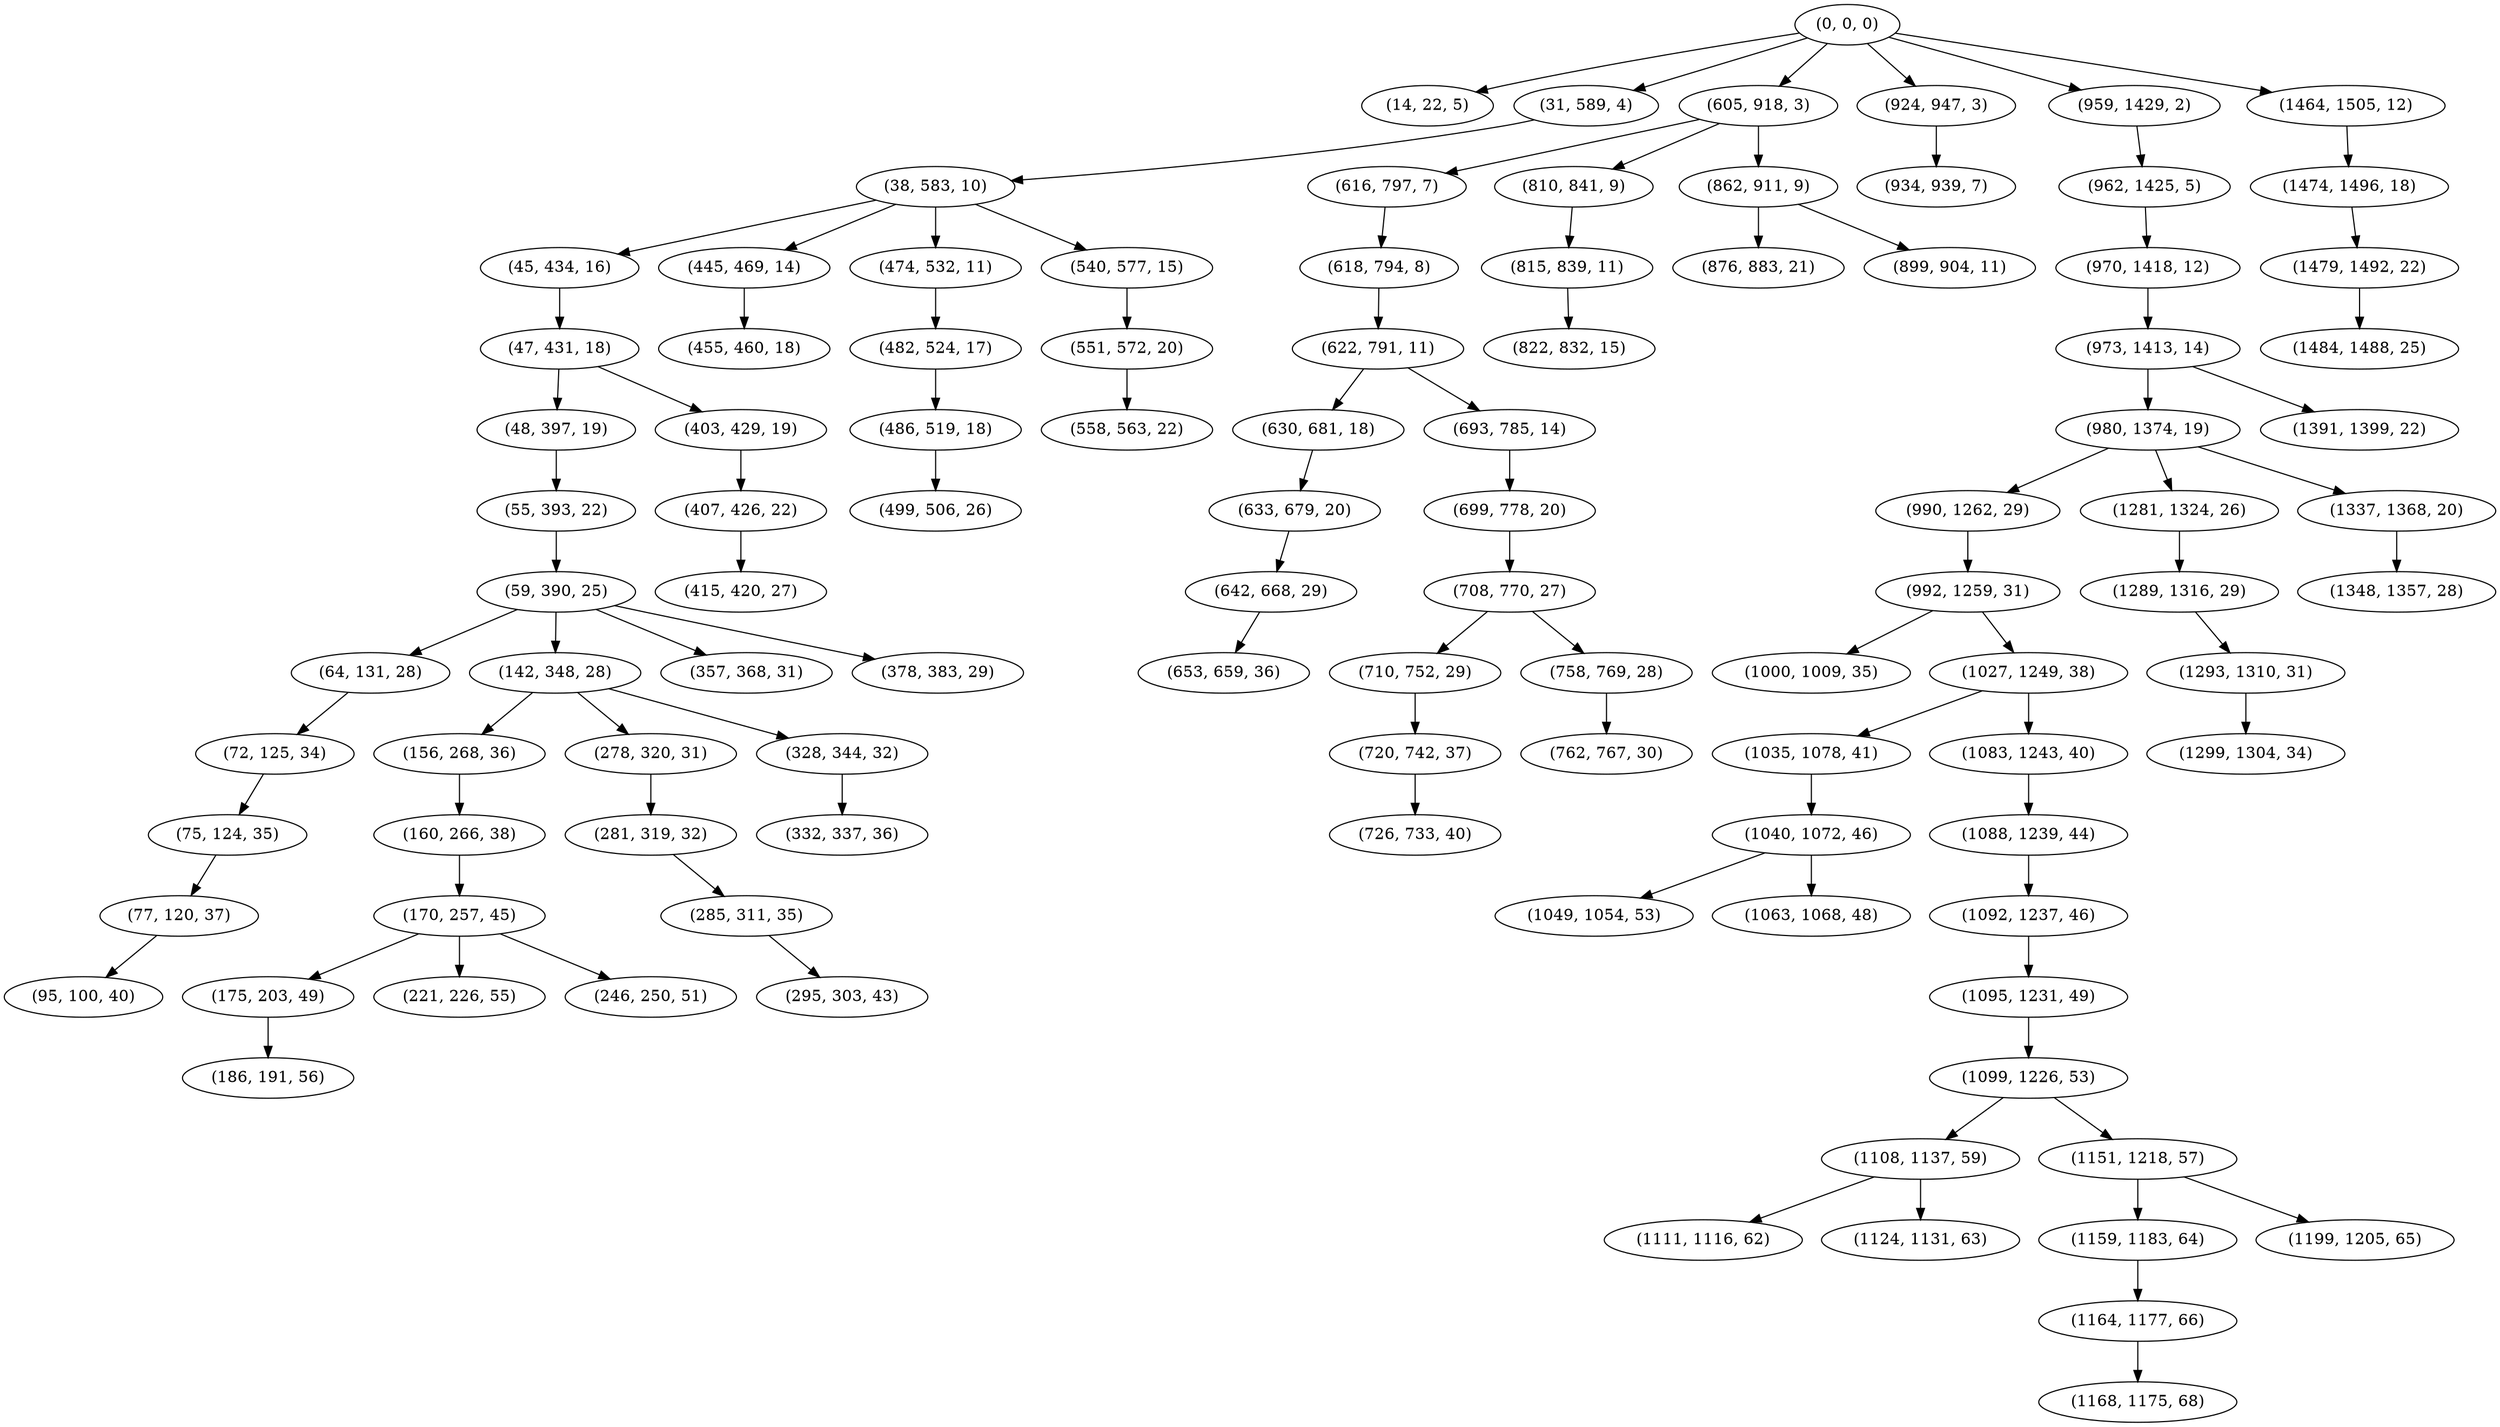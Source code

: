 digraph tree {
    "(0, 0, 0)";
    "(14, 22, 5)";
    "(31, 589, 4)";
    "(38, 583, 10)";
    "(45, 434, 16)";
    "(47, 431, 18)";
    "(48, 397, 19)";
    "(55, 393, 22)";
    "(59, 390, 25)";
    "(64, 131, 28)";
    "(72, 125, 34)";
    "(75, 124, 35)";
    "(77, 120, 37)";
    "(95, 100, 40)";
    "(142, 348, 28)";
    "(156, 268, 36)";
    "(160, 266, 38)";
    "(170, 257, 45)";
    "(175, 203, 49)";
    "(186, 191, 56)";
    "(221, 226, 55)";
    "(246, 250, 51)";
    "(278, 320, 31)";
    "(281, 319, 32)";
    "(285, 311, 35)";
    "(295, 303, 43)";
    "(328, 344, 32)";
    "(332, 337, 36)";
    "(357, 368, 31)";
    "(378, 383, 29)";
    "(403, 429, 19)";
    "(407, 426, 22)";
    "(415, 420, 27)";
    "(445, 469, 14)";
    "(455, 460, 18)";
    "(474, 532, 11)";
    "(482, 524, 17)";
    "(486, 519, 18)";
    "(499, 506, 26)";
    "(540, 577, 15)";
    "(551, 572, 20)";
    "(558, 563, 22)";
    "(605, 918, 3)";
    "(616, 797, 7)";
    "(618, 794, 8)";
    "(622, 791, 11)";
    "(630, 681, 18)";
    "(633, 679, 20)";
    "(642, 668, 29)";
    "(653, 659, 36)";
    "(693, 785, 14)";
    "(699, 778, 20)";
    "(708, 770, 27)";
    "(710, 752, 29)";
    "(720, 742, 37)";
    "(726, 733, 40)";
    "(758, 769, 28)";
    "(762, 767, 30)";
    "(810, 841, 9)";
    "(815, 839, 11)";
    "(822, 832, 15)";
    "(862, 911, 9)";
    "(876, 883, 21)";
    "(899, 904, 11)";
    "(924, 947, 3)";
    "(934, 939, 7)";
    "(959, 1429, 2)";
    "(962, 1425, 5)";
    "(970, 1418, 12)";
    "(973, 1413, 14)";
    "(980, 1374, 19)";
    "(990, 1262, 29)";
    "(992, 1259, 31)";
    "(1000, 1009, 35)";
    "(1027, 1249, 38)";
    "(1035, 1078, 41)";
    "(1040, 1072, 46)";
    "(1049, 1054, 53)";
    "(1063, 1068, 48)";
    "(1083, 1243, 40)";
    "(1088, 1239, 44)";
    "(1092, 1237, 46)";
    "(1095, 1231, 49)";
    "(1099, 1226, 53)";
    "(1108, 1137, 59)";
    "(1111, 1116, 62)";
    "(1124, 1131, 63)";
    "(1151, 1218, 57)";
    "(1159, 1183, 64)";
    "(1164, 1177, 66)";
    "(1168, 1175, 68)";
    "(1199, 1205, 65)";
    "(1281, 1324, 26)";
    "(1289, 1316, 29)";
    "(1293, 1310, 31)";
    "(1299, 1304, 34)";
    "(1337, 1368, 20)";
    "(1348, 1357, 28)";
    "(1391, 1399, 22)";
    "(1464, 1505, 12)";
    "(1474, 1496, 18)";
    "(1479, 1492, 22)";
    "(1484, 1488, 25)";
    "(0, 0, 0)" -> "(14, 22, 5)";
    "(0, 0, 0)" -> "(31, 589, 4)";
    "(0, 0, 0)" -> "(605, 918, 3)";
    "(0, 0, 0)" -> "(924, 947, 3)";
    "(0, 0, 0)" -> "(959, 1429, 2)";
    "(0, 0, 0)" -> "(1464, 1505, 12)";
    "(31, 589, 4)" -> "(38, 583, 10)";
    "(38, 583, 10)" -> "(45, 434, 16)";
    "(38, 583, 10)" -> "(445, 469, 14)";
    "(38, 583, 10)" -> "(474, 532, 11)";
    "(38, 583, 10)" -> "(540, 577, 15)";
    "(45, 434, 16)" -> "(47, 431, 18)";
    "(47, 431, 18)" -> "(48, 397, 19)";
    "(47, 431, 18)" -> "(403, 429, 19)";
    "(48, 397, 19)" -> "(55, 393, 22)";
    "(55, 393, 22)" -> "(59, 390, 25)";
    "(59, 390, 25)" -> "(64, 131, 28)";
    "(59, 390, 25)" -> "(142, 348, 28)";
    "(59, 390, 25)" -> "(357, 368, 31)";
    "(59, 390, 25)" -> "(378, 383, 29)";
    "(64, 131, 28)" -> "(72, 125, 34)";
    "(72, 125, 34)" -> "(75, 124, 35)";
    "(75, 124, 35)" -> "(77, 120, 37)";
    "(77, 120, 37)" -> "(95, 100, 40)";
    "(142, 348, 28)" -> "(156, 268, 36)";
    "(142, 348, 28)" -> "(278, 320, 31)";
    "(142, 348, 28)" -> "(328, 344, 32)";
    "(156, 268, 36)" -> "(160, 266, 38)";
    "(160, 266, 38)" -> "(170, 257, 45)";
    "(170, 257, 45)" -> "(175, 203, 49)";
    "(170, 257, 45)" -> "(221, 226, 55)";
    "(170, 257, 45)" -> "(246, 250, 51)";
    "(175, 203, 49)" -> "(186, 191, 56)";
    "(278, 320, 31)" -> "(281, 319, 32)";
    "(281, 319, 32)" -> "(285, 311, 35)";
    "(285, 311, 35)" -> "(295, 303, 43)";
    "(328, 344, 32)" -> "(332, 337, 36)";
    "(403, 429, 19)" -> "(407, 426, 22)";
    "(407, 426, 22)" -> "(415, 420, 27)";
    "(445, 469, 14)" -> "(455, 460, 18)";
    "(474, 532, 11)" -> "(482, 524, 17)";
    "(482, 524, 17)" -> "(486, 519, 18)";
    "(486, 519, 18)" -> "(499, 506, 26)";
    "(540, 577, 15)" -> "(551, 572, 20)";
    "(551, 572, 20)" -> "(558, 563, 22)";
    "(605, 918, 3)" -> "(616, 797, 7)";
    "(605, 918, 3)" -> "(810, 841, 9)";
    "(605, 918, 3)" -> "(862, 911, 9)";
    "(616, 797, 7)" -> "(618, 794, 8)";
    "(618, 794, 8)" -> "(622, 791, 11)";
    "(622, 791, 11)" -> "(630, 681, 18)";
    "(622, 791, 11)" -> "(693, 785, 14)";
    "(630, 681, 18)" -> "(633, 679, 20)";
    "(633, 679, 20)" -> "(642, 668, 29)";
    "(642, 668, 29)" -> "(653, 659, 36)";
    "(693, 785, 14)" -> "(699, 778, 20)";
    "(699, 778, 20)" -> "(708, 770, 27)";
    "(708, 770, 27)" -> "(710, 752, 29)";
    "(708, 770, 27)" -> "(758, 769, 28)";
    "(710, 752, 29)" -> "(720, 742, 37)";
    "(720, 742, 37)" -> "(726, 733, 40)";
    "(758, 769, 28)" -> "(762, 767, 30)";
    "(810, 841, 9)" -> "(815, 839, 11)";
    "(815, 839, 11)" -> "(822, 832, 15)";
    "(862, 911, 9)" -> "(876, 883, 21)";
    "(862, 911, 9)" -> "(899, 904, 11)";
    "(924, 947, 3)" -> "(934, 939, 7)";
    "(959, 1429, 2)" -> "(962, 1425, 5)";
    "(962, 1425, 5)" -> "(970, 1418, 12)";
    "(970, 1418, 12)" -> "(973, 1413, 14)";
    "(973, 1413, 14)" -> "(980, 1374, 19)";
    "(973, 1413, 14)" -> "(1391, 1399, 22)";
    "(980, 1374, 19)" -> "(990, 1262, 29)";
    "(980, 1374, 19)" -> "(1281, 1324, 26)";
    "(980, 1374, 19)" -> "(1337, 1368, 20)";
    "(990, 1262, 29)" -> "(992, 1259, 31)";
    "(992, 1259, 31)" -> "(1000, 1009, 35)";
    "(992, 1259, 31)" -> "(1027, 1249, 38)";
    "(1027, 1249, 38)" -> "(1035, 1078, 41)";
    "(1027, 1249, 38)" -> "(1083, 1243, 40)";
    "(1035, 1078, 41)" -> "(1040, 1072, 46)";
    "(1040, 1072, 46)" -> "(1049, 1054, 53)";
    "(1040, 1072, 46)" -> "(1063, 1068, 48)";
    "(1083, 1243, 40)" -> "(1088, 1239, 44)";
    "(1088, 1239, 44)" -> "(1092, 1237, 46)";
    "(1092, 1237, 46)" -> "(1095, 1231, 49)";
    "(1095, 1231, 49)" -> "(1099, 1226, 53)";
    "(1099, 1226, 53)" -> "(1108, 1137, 59)";
    "(1099, 1226, 53)" -> "(1151, 1218, 57)";
    "(1108, 1137, 59)" -> "(1111, 1116, 62)";
    "(1108, 1137, 59)" -> "(1124, 1131, 63)";
    "(1151, 1218, 57)" -> "(1159, 1183, 64)";
    "(1151, 1218, 57)" -> "(1199, 1205, 65)";
    "(1159, 1183, 64)" -> "(1164, 1177, 66)";
    "(1164, 1177, 66)" -> "(1168, 1175, 68)";
    "(1281, 1324, 26)" -> "(1289, 1316, 29)";
    "(1289, 1316, 29)" -> "(1293, 1310, 31)";
    "(1293, 1310, 31)" -> "(1299, 1304, 34)";
    "(1337, 1368, 20)" -> "(1348, 1357, 28)";
    "(1464, 1505, 12)" -> "(1474, 1496, 18)";
    "(1474, 1496, 18)" -> "(1479, 1492, 22)";
    "(1479, 1492, 22)" -> "(1484, 1488, 25)";
}
